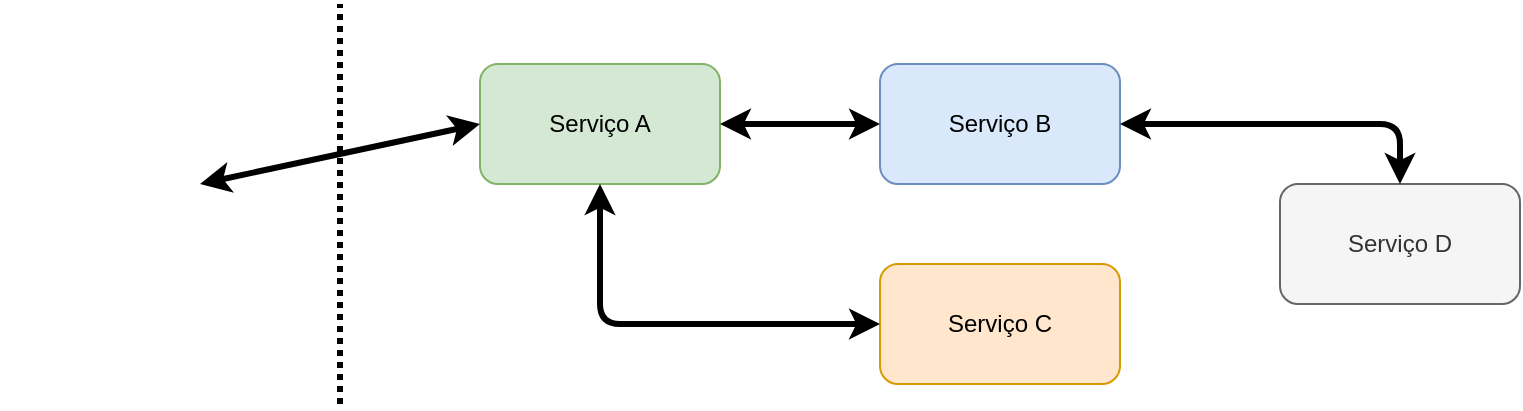 <mxfile version="13.6.2" type="google" pages="2"><diagram id="dq1WX5aR3WtVyPtZlUn9" name="001"><mxGraphModel dx="1355" dy="725" grid="1" gridSize="10" guides="1" tooltips="1" connect="1" arrows="1" fold="1" page="1" pageScale="1" pageWidth="850" pageHeight="1100" math="0" shadow="0"><root><mxCell id="0"/><mxCell id="1" parent="0"/><mxCell id="t6cFofAKM4OETs9mNO2M-1" value="" style="shape=image;verticalLabelPosition=bottom;labelBackgroundColor=#ffffff;verticalAlign=top;aspect=fixed;imageAspect=0;image=https://image.flaticon.com/icons/svg/0/488.svg;" parent="1" vertex="1"><mxGeometry x="40" y="50" width="100" height="100" as="geometry"/></mxCell><mxCell id="t6cFofAKM4OETs9mNO2M-2" value="" style="endArrow=none;html=1;strokeWidth=3;dashed=1;dashPattern=1 1;" parent="1" edge="1"><mxGeometry width="50" height="50" relative="1" as="geometry"><mxPoint x="210" y="210" as="sourcePoint"/><mxPoint x="210" y="10" as="targetPoint"/></mxGeometry></mxCell><mxCell id="t6cFofAKM4OETs9mNO2M-3" value="Serviço A" style="rounded=1;whiteSpace=wrap;html=1;fillColor=#d5e8d4;strokeColor=#82b366;" parent="1" vertex="1"><mxGeometry x="280" y="40" width="120" height="60" as="geometry"/></mxCell><mxCell id="t6cFofAKM4OETs9mNO2M-4" value="Serviço B" style="rounded=1;whiteSpace=wrap;html=1;fillColor=#dae8fc;strokeColor=#6c8ebf;" parent="1" vertex="1"><mxGeometry x="480" y="40" width="120" height="60" as="geometry"/></mxCell><mxCell id="t6cFofAKM4OETs9mNO2M-5" value="Serviço C" style="rounded=1;whiteSpace=wrap;html=1;fillColor=#ffe6cc;strokeColor=#d79b00;" parent="1" vertex="1"><mxGeometry x="480" y="140" width="120" height="60" as="geometry"/></mxCell><mxCell id="t6cFofAKM4OETs9mNO2M-6" value="Serviço D" style="rounded=1;whiteSpace=wrap;html=1;fillColor=#f5f5f5;strokeColor=#666666;fontColor=#333333;" parent="1" vertex="1"><mxGeometry x="680" y="100" width="120" height="60" as="geometry"/></mxCell><mxCell id="t6cFofAKM4OETs9mNO2M-7" value="" style="endArrow=classic;html=1;strokeWidth=3;entryX=0;entryY=0.5;entryDx=0;entryDy=0;exitX=1;exitY=0.5;exitDx=0;exitDy=0;startArrow=classic;startFill=1;" parent="1" source="t6cFofAKM4OETs9mNO2M-1" target="t6cFofAKM4OETs9mNO2M-3" edge="1"><mxGeometry width="50" height="50" relative="1" as="geometry"><mxPoint x="220" y="290" as="sourcePoint"/><mxPoint x="270" y="240" as="targetPoint"/></mxGeometry></mxCell><mxCell id="t6cFofAKM4OETs9mNO2M-8" value="" style="endArrow=classic;html=1;strokeWidth=3;entryX=0;entryY=0.5;entryDx=0;entryDy=0;exitX=1;exitY=0.5;exitDx=0;exitDy=0;startArrow=classic;startFill=1;" parent="1" source="t6cFofAKM4OETs9mNO2M-3" target="t6cFofAKM4OETs9mNO2M-4" edge="1"><mxGeometry width="50" height="50" relative="1" as="geometry"><mxPoint x="210" y="190" as="sourcePoint"/><mxPoint x="350" y="160" as="targetPoint"/></mxGeometry></mxCell><mxCell id="t6cFofAKM4OETs9mNO2M-9" value="" style="endArrow=classic;html=1;strokeWidth=3;entryX=0.5;entryY=0;entryDx=0;entryDy=0;exitX=1;exitY=0.5;exitDx=0;exitDy=0;startArrow=classic;startFill=1;" parent="1" source="t6cFofAKM4OETs9mNO2M-4" target="t6cFofAKM4OETs9mNO2M-6" edge="1"><mxGeometry width="50" height="50" relative="1" as="geometry"><mxPoint x="600" y="119.5" as="sourcePoint"/><mxPoint x="680" y="119.5" as="targetPoint"/><Array as="points"><mxPoint x="740" y="70"/></Array></mxGeometry></mxCell><mxCell id="t6cFofAKM4OETs9mNO2M-10" value="" style="endArrow=classic;html=1;strokeWidth=3;entryX=0;entryY=0.5;entryDx=0;entryDy=0;exitX=0.5;exitY=1;exitDx=0;exitDy=0;startArrow=classic;startFill=1;" parent="1" source="t6cFofAKM4OETs9mNO2M-3" target="t6cFofAKM4OETs9mNO2M-5" edge="1"><mxGeometry width="50" height="50" relative="1" as="geometry"><mxPoint x="610" y="80" as="sourcePoint"/><mxPoint x="690" y="129.5" as="targetPoint"/><Array as="points"><mxPoint x="340" y="170"/></Array></mxGeometry></mxCell></root></mxGraphModel></diagram><diagram name="opentracing-002" id="HM1vSmbqQbuQBhAGgKMb"><mxGraphModel dx="1355" dy="725" grid="1" gridSize="10" guides="1" tooltips="1" connect="1" arrows="1" fold="1" page="1" pageScale="1" pageWidth="850" pageHeight="1100" math="0" shadow="0"><root><mxCell id="eyAhzQjAYeh9-vfL-ocN-0"/><mxCell id="eyAhzQjAYeh9-vfL-ocN-1" parent="eyAhzQjAYeh9-vfL-ocN-0"/><mxCell id="eyAhzQjAYeh9-vfL-ocN-2" value="" style="shape=image;verticalLabelPosition=bottom;labelBackgroundColor=#ffffff;verticalAlign=top;aspect=fixed;imageAspect=0;image=https://image.flaticon.com/icons/svg/0/488.svg;" parent="eyAhzQjAYeh9-vfL-ocN-1" vertex="1"><mxGeometry y="40" width="100" height="100" as="geometry"/></mxCell><mxCell id="eyAhzQjAYeh9-vfL-ocN-3" value="" style="endArrow=none;html=1;strokeWidth=3;dashed=1;dashPattern=1 1;" parent="eyAhzQjAYeh9-vfL-ocN-1" edge="1"><mxGeometry width="50" height="50" relative="1" as="geometry"><mxPoint x="140" y="230" as="sourcePoint"/><mxPoint x="140" y="30" as="targetPoint"/></mxGeometry></mxCell><mxCell id="eyAhzQjAYeh9-vfL-ocN-4" value="Serviço A" style="rounded=1;whiteSpace=wrap;html=1;fillColor=#d5e8d4;strokeColor=#82b366;" parent="eyAhzQjAYeh9-vfL-ocN-1" vertex="1"><mxGeometry x="285" y="60" width="120" height="60" as="geometry"/></mxCell><mxCell id="eyAhzQjAYeh9-vfL-ocN-5" value="Serviço B" style="rounded=1;whiteSpace=wrap;html=1;fillColor=#dae8fc;strokeColor=#6c8ebf;" parent="eyAhzQjAYeh9-vfL-ocN-1" vertex="1"><mxGeometry x="565" y="60" width="120" height="60" as="geometry"/></mxCell><mxCell id="eyAhzQjAYeh9-vfL-ocN-6" value="Serviço C" style="rounded=1;whiteSpace=wrap;html=1;fillColor=#ffe6cc;strokeColor=#d79b00;" parent="eyAhzQjAYeh9-vfL-ocN-1" vertex="1"><mxGeometry x="485" y="160" width="120" height="60" as="geometry"/></mxCell><mxCell id="eyAhzQjAYeh9-vfL-ocN-7" value="Serviço D" style="rounded=1;whiteSpace=wrap;html=1;fillColor=#f5f5f5;strokeColor=#666666;fontColor=#333333;" parent="eyAhzQjAYeh9-vfL-ocN-1" vertex="1"><mxGeometry x="685" y="160" width="120" height="60" as="geometry"/></mxCell><mxCell id="eyAhzQjAYeh9-vfL-ocN-8" value="" style="endArrow=classic;html=1;strokeWidth=3;entryX=0;entryY=0.5;entryDx=0;entryDy=0;exitX=1;exitY=0.5;exitDx=0;exitDy=0;startArrow=classic;startFill=1;" parent="eyAhzQjAYeh9-vfL-ocN-1" source="eyAhzQjAYeh9-vfL-ocN-2" target="eyAhzQjAYeh9-vfL-ocN-4" edge="1"><mxGeometry width="50" height="50" relative="1" as="geometry"><mxPoint x="225" y="310" as="sourcePoint"/><mxPoint x="275" y="260" as="targetPoint"/></mxGeometry></mxCell><mxCell id="eyAhzQjAYeh9-vfL-ocN-9" value="" style="endArrow=classic;html=1;strokeWidth=3;entryX=0;entryY=0.5;entryDx=0;entryDy=0;exitX=1;exitY=0.5;exitDx=0;exitDy=0;startArrow=classic;startFill=1;" parent="eyAhzQjAYeh9-vfL-ocN-1" source="eyAhzQjAYeh9-vfL-ocN-4" target="eyAhzQjAYeh9-vfL-ocN-5" edge="1"><mxGeometry width="50" height="50" relative="1" as="geometry"><mxPoint x="215" y="210" as="sourcePoint"/><mxPoint x="355" y="180" as="targetPoint"/></mxGeometry></mxCell><mxCell id="eyAhzQjAYeh9-vfL-ocN-10" value="" style="endArrow=classic;html=1;strokeWidth=3;entryX=0.5;entryY=0;entryDx=0;entryDy=0;exitX=1;exitY=0.5;exitDx=0;exitDy=0;startArrow=classic;startFill=1;" parent="eyAhzQjAYeh9-vfL-ocN-1" source="eyAhzQjAYeh9-vfL-ocN-5" target="eyAhzQjAYeh9-vfL-ocN-7" edge="1"><mxGeometry width="50" height="50" relative="1" as="geometry"><mxPoint x="605" y="139.5" as="sourcePoint"/><mxPoint x="685" y="139.5" as="targetPoint"/><Array as="points"><mxPoint x="745" y="90"/></Array></mxGeometry></mxCell><mxCell id="eyAhzQjAYeh9-vfL-ocN-11" value="" style="endArrow=classic;html=1;strokeWidth=3;entryX=0;entryY=0.5;entryDx=0;entryDy=0;exitX=0.5;exitY=1;exitDx=0;exitDy=0;startArrow=classic;startFill=1;" parent="eyAhzQjAYeh9-vfL-ocN-1" source="eyAhzQjAYeh9-vfL-ocN-4" target="eyAhzQjAYeh9-vfL-ocN-6" edge="1"><mxGeometry width="50" height="50" relative="1" as="geometry"><mxPoint x="615" y="100" as="sourcePoint"/><mxPoint x="695" y="149.5" as="targetPoint"/><Array as="points"><mxPoint x="345" y="190"/></Array></mxGeometry></mxCell><mxCell id="eyAhzQjAYeh9-vfL-ocN-12" value="Trace-id: 0000001" style="text;html=1;strokeColor=none;fillColor=none;align=center;verticalAlign=middle;whiteSpace=wrap;rounded=0;fontStyle=1" parent="eyAhzQjAYeh9-vfL-ocN-1" vertex="1"><mxGeometry x="345" y="200" width="130" height="50" as="geometry"/></mxCell><mxCell id="eyAhzQjAYeh9-vfL-ocN-13" value="Trace-id: 0000001" style="text;html=1;strokeColor=none;fillColor=none;align=center;verticalAlign=middle;whiteSpace=wrap;rounded=0;fontStyle=1" parent="eyAhzQjAYeh9-vfL-ocN-1" vertex="1"><mxGeometry x="700" y="40" width="130" height="50" as="geometry"/></mxCell><mxCell id="eyAhzQjAYeh9-vfL-ocN-14" value="Trace-id: 0000001" style="text;html=1;strokeColor=none;fillColor=none;align=center;verticalAlign=middle;whiteSpace=wrap;rounded=0;fontStyle=1" parent="eyAhzQjAYeh9-vfL-ocN-1" vertex="1"><mxGeometry x="420" y="40" width="130" height="50" as="geometry"/></mxCell><mxCell id="eyAhzQjAYeh9-vfL-ocN-15" value="Trace-id: 0000001" style="text;html=1;strokeColor=none;fillColor=none;align=center;verticalAlign=middle;whiteSpace=wrap;rounded=0;fontStyle=1" parent="eyAhzQjAYeh9-vfL-ocN-1" vertex="1"><mxGeometry x="140" y="40" width="130" height="50" as="geometry"/></mxCell></root></mxGraphModel></diagram></mxfile>